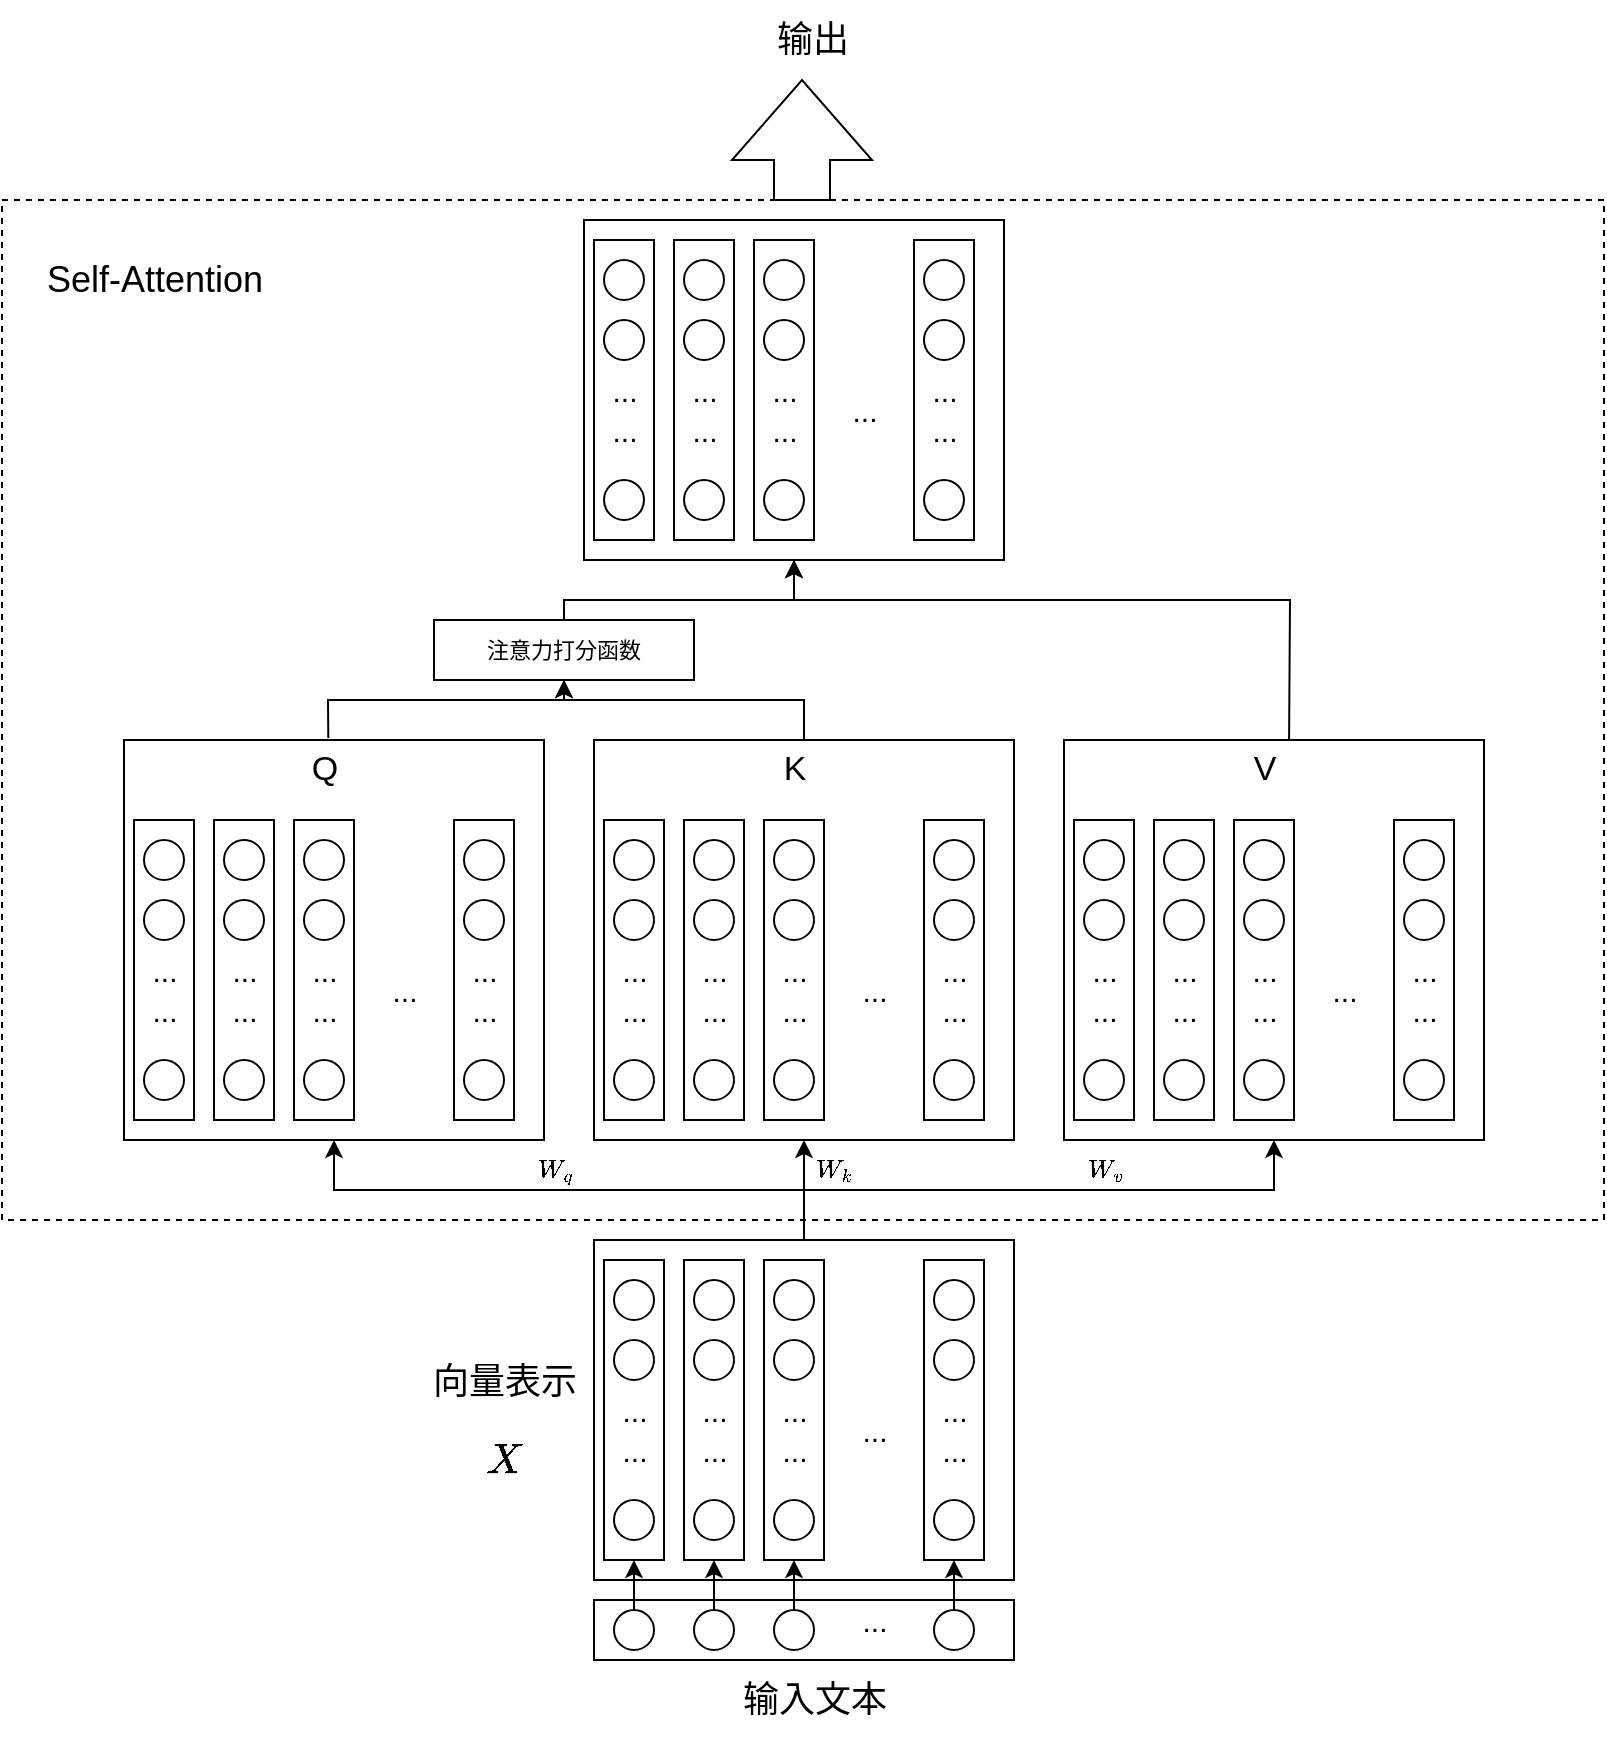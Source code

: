 <mxfile version="20.8.16" type="github">
  <diagram name="第 1 页" id="dq55SXjo3RK3Bnd-hJMV">
    <mxGraphModel dx="2722" dy="2205" grid="1" gridSize="10" guides="1" tooltips="1" connect="1" arrows="0" fold="1" page="1" pageScale="1" pageWidth="827" pageHeight="1169" math="1" shadow="0">
      <root>
        <mxCell id="0" />
        <mxCell id="1" parent="0" />
        <mxCell id="F97rTTew47wOwnzWSH56-309" value="" style="rounded=0;whiteSpace=wrap;html=1;fontSize=11;dashed=1;fillColor=none;" vertex="1" parent="1">
          <mxGeometry x="-21" y="-190" width="801" height="510" as="geometry" />
        </mxCell>
        <mxCell id="F97rTTew47wOwnzWSH56-214" style="edgeStyle=orthogonalEdgeStyle;rounded=0;orthogonalLoop=1;jettySize=auto;html=1;exitX=0.5;exitY=0;exitDx=0;exitDy=0;entryX=0.5;entryY=1;entryDx=0;entryDy=0;fontSize=15;" edge="1" parent="1" source="F97rTTew47wOwnzWSH56-20" target="F97rTTew47wOwnzWSH56-53">
          <mxGeometry relative="1" as="geometry" />
        </mxCell>
        <mxCell id="F97rTTew47wOwnzWSH56-20" value="" style="rounded=0;whiteSpace=wrap;html=1;fontSize=15;" vertex="1" parent="1">
          <mxGeometry x="275" y="330" width="210" height="170" as="geometry" />
        </mxCell>
        <mxCell id="F97rTTew47wOwnzWSH56-1" value="" style="rounded=0;whiteSpace=wrap;html=1;" vertex="1" parent="1">
          <mxGeometry x="275" y="510" width="210" height="30" as="geometry" />
        </mxCell>
        <mxCell id="F97rTTew47wOwnzWSH56-24" style="edgeStyle=orthogonalEdgeStyle;rounded=0;orthogonalLoop=1;jettySize=auto;html=1;fontSize=15;" edge="1" parent="1" source="F97rTTew47wOwnzWSH56-6" target="F97rTTew47wOwnzWSH56-21">
          <mxGeometry relative="1" as="geometry" />
        </mxCell>
        <mxCell id="F97rTTew47wOwnzWSH56-6" value="" style="ellipse;whiteSpace=wrap;html=1;aspect=fixed;" vertex="1" parent="1">
          <mxGeometry x="285" y="515" width="20" height="20" as="geometry" />
        </mxCell>
        <mxCell id="F97rTTew47wOwnzWSH56-36" style="edgeStyle=orthogonalEdgeStyle;rounded=0;orthogonalLoop=1;jettySize=auto;html=1;exitX=0.5;exitY=0;exitDx=0;exitDy=0;entryX=0.5;entryY=1;entryDx=0;entryDy=0;fontSize=15;" edge="1" parent="1" source="F97rTTew47wOwnzWSH56-7" target="F97rTTew47wOwnzWSH56-30">
          <mxGeometry relative="1" as="geometry" />
        </mxCell>
        <mxCell id="F97rTTew47wOwnzWSH56-7" value="" style="ellipse;whiteSpace=wrap;html=1;aspect=fixed;" vertex="1" parent="1">
          <mxGeometry x="325" y="515" width="20" height="20" as="geometry" />
        </mxCell>
        <mxCell id="F97rTTew47wOwnzWSH56-43" style="edgeStyle=orthogonalEdgeStyle;rounded=0;orthogonalLoop=1;jettySize=auto;html=1;exitX=0.5;exitY=0;exitDx=0;exitDy=0;entryX=0.5;entryY=1;entryDx=0;entryDy=0;fontSize=15;" edge="1" parent="1" source="F97rTTew47wOwnzWSH56-10" target="F97rTTew47wOwnzWSH56-37">
          <mxGeometry relative="1" as="geometry" />
        </mxCell>
        <mxCell id="F97rTTew47wOwnzWSH56-10" value="" style="ellipse;whiteSpace=wrap;html=1;aspect=fixed;" vertex="1" parent="1">
          <mxGeometry x="365" y="515" width="20" height="20" as="geometry" />
        </mxCell>
        <mxCell id="F97rTTew47wOwnzWSH56-50" style="edgeStyle=orthogonalEdgeStyle;rounded=0;orthogonalLoop=1;jettySize=auto;html=1;exitX=0.5;exitY=0;exitDx=0;exitDy=0;entryX=0.5;entryY=1;entryDx=0;entryDy=0;fontSize=15;" edge="1" parent="1" source="F97rTTew47wOwnzWSH56-11" target="F97rTTew47wOwnzWSH56-44">
          <mxGeometry relative="1" as="geometry" />
        </mxCell>
        <mxCell id="F97rTTew47wOwnzWSH56-11" value="" style="ellipse;whiteSpace=wrap;html=1;aspect=fixed;" vertex="1" parent="1">
          <mxGeometry x="445" y="515" width="20" height="20" as="geometry" />
        </mxCell>
        <mxCell id="F97rTTew47wOwnzWSH56-21" value="" style="rounded=0;whiteSpace=wrap;html=1;fontSize=15;" vertex="1" parent="1">
          <mxGeometry x="280" y="340" width="30" height="150" as="geometry" />
        </mxCell>
        <mxCell id="F97rTTew47wOwnzWSH56-25" value="" style="ellipse;whiteSpace=wrap;html=1;aspect=fixed;" vertex="1" parent="1">
          <mxGeometry x="285" y="460" width="20" height="20" as="geometry" />
        </mxCell>
        <mxCell id="F97rTTew47wOwnzWSH56-26" value="" style="ellipse;whiteSpace=wrap;html=1;aspect=fixed;" vertex="1" parent="1">
          <mxGeometry x="285" y="350" width="20" height="20" as="geometry" />
        </mxCell>
        <mxCell id="F97rTTew47wOwnzWSH56-27" value="" style="ellipse;whiteSpace=wrap;html=1;aspect=fixed;" vertex="1" parent="1">
          <mxGeometry x="285" y="380" width="20" height="20" as="geometry" />
        </mxCell>
        <mxCell id="F97rTTew47wOwnzWSH56-28" value="..." style="text;html=1;align=center;verticalAlign=middle;resizable=0;points=[];autosize=1;strokeColor=none;fillColor=none;fontSize=15;" vertex="1" parent="1">
          <mxGeometry x="275" y="400" width="40" height="30" as="geometry" />
        </mxCell>
        <mxCell id="F97rTTew47wOwnzWSH56-29" value="..." style="text;html=1;align=center;verticalAlign=middle;resizable=0;points=[];autosize=1;strokeColor=none;fillColor=none;fontSize=15;" vertex="1" parent="1">
          <mxGeometry x="275" y="420" width="40" height="30" as="geometry" />
        </mxCell>
        <mxCell id="F97rTTew47wOwnzWSH56-30" value="" style="rounded=0;whiteSpace=wrap;html=1;fontSize=15;" vertex="1" parent="1">
          <mxGeometry x="320" y="340" width="30" height="150" as="geometry" />
        </mxCell>
        <mxCell id="F97rTTew47wOwnzWSH56-31" value="" style="ellipse;whiteSpace=wrap;html=1;aspect=fixed;" vertex="1" parent="1">
          <mxGeometry x="325" y="460" width="20" height="20" as="geometry" />
        </mxCell>
        <mxCell id="F97rTTew47wOwnzWSH56-32" value="" style="ellipse;whiteSpace=wrap;html=1;aspect=fixed;" vertex="1" parent="1">
          <mxGeometry x="325" y="350" width="20" height="20" as="geometry" />
        </mxCell>
        <mxCell id="F97rTTew47wOwnzWSH56-33" value="" style="ellipse;whiteSpace=wrap;html=1;aspect=fixed;" vertex="1" parent="1">
          <mxGeometry x="325" y="380" width="20" height="20" as="geometry" />
        </mxCell>
        <mxCell id="F97rTTew47wOwnzWSH56-34" value="..." style="text;html=1;align=center;verticalAlign=middle;resizable=0;points=[];autosize=1;strokeColor=none;fillColor=none;fontSize=15;" vertex="1" parent="1">
          <mxGeometry x="315" y="400" width="40" height="30" as="geometry" />
        </mxCell>
        <mxCell id="F97rTTew47wOwnzWSH56-35" value="..." style="text;html=1;align=center;verticalAlign=middle;resizable=0;points=[];autosize=1;strokeColor=none;fillColor=none;fontSize=15;" vertex="1" parent="1">
          <mxGeometry x="315" y="420" width="40" height="30" as="geometry" />
        </mxCell>
        <mxCell id="F97rTTew47wOwnzWSH56-37" value="" style="rounded=0;whiteSpace=wrap;html=1;fontSize=15;" vertex="1" parent="1">
          <mxGeometry x="360" y="340" width="30" height="150" as="geometry" />
        </mxCell>
        <mxCell id="F97rTTew47wOwnzWSH56-38" value="" style="ellipse;whiteSpace=wrap;html=1;aspect=fixed;" vertex="1" parent="1">
          <mxGeometry x="365" y="460" width="20" height="20" as="geometry" />
        </mxCell>
        <mxCell id="F97rTTew47wOwnzWSH56-39" value="" style="ellipse;whiteSpace=wrap;html=1;aspect=fixed;" vertex="1" parent="1">
          <mxGeometry x="365" y="350" width="20" height="20" as="geometry" />
        </mxCell>
        <mxCell id="F97rTTew47wOwnzWSH56-40" value="" style="ellipse;whiteSpace=wrap;html=1;aspect=fixed;" vertex="1" parent="1">
          <mxGeometry x="365" y="380" width="20" height="20" as="geometry" />
        </mxCell>
        <mxCell id="F97rTTew47wOwnzWSH56-41" value="..." style="text;html=1;align=center;verticalAlign=middle;resizable=0;points=[];autosize=1;strokeColor=none;fillColor=none;fontSize=15;" vertex="1" parent="1">
          <mxGeometry x="355" y="400" width="40" height="30" as="geometry" />
        </mxCell>
        <mxCell id="F97rTTew47wOwnzWSH56-42" value="..." style="text;html=1;align=center;verticalAlign=middle;resizable=0;points=[];autosize=1;strokeColor=none;fillColor=none;fontSize=15;" vertex="1" parent="1">
          <mxGeometry x="355" y="420" width="40" height="30" as="geometry" />
        </mxCell>
        <mxCell id="F97rTTew47wOwnzWSH56-44" value="" style="rounded=0;whiteSpace=wrap;html=1;fontSize=15;" vertex="1" parent="1">
          <mxGeometry x="440" y="340" width="30" height="150" as="geometry" />
        </mxCell>
        <mxCell id="F97rTTew47wOwnzWSH56-45" value="" style="ellipse;whiteSpace=wrap;html=1;aspect=fixed;" vertex="1" parent="1">
          <mxGeometry x="445" y="460" width="20" height="20" as="geometry" />
        </mxCell>
        <mxCell id="F97rTTew47wOwnzWSH56-46" value="" style="ellipse;whiteSpace=wrap;html=1;aspect=fixed;" vertex="1" parent="1">
          <mxGeometry x="445" y="350" width="20" height="20" as="geometry" />
        </mxCell>
        <mxCell id="F97rTTew47wOwnzWSH56-47" value="" style="ellipse;whiteSpace=wrap;html=1;aspect=fixed;" vertex="1" parent="1">
          <mxGeometry x="445" y="380" width="20" height="20" as="geometry" />
        </mxCell>
        <mxCell id="F97rTTew47wOwnzWSH56-48" value="..." style="text;html=1;align=center;verticalAlign=middle;resizable=0;points=[];autosize=1;strokeColor=none;fillColor=none;fontSize=15;" vertex="1" parent="1">
          <mxGeometry x="435" y="400" width="40" height="30" as="geometry" />
        </mxCell>
        <mxCell id="F97rTTew47wOwnzWSH56-49" value="..." style="text;html=1;align=center;verticalAlign=middle;resizable=0;points=[];autosize=1;strokeColor=none;fillColor=none;fontSize=15;" vertex="1" parent="1">
          <mxGeometry x="435" y="420" width="40" height="30" as="geometry" />
        </mxCell>
        <mxCell id="F97rTTew47wOwnzWSH56-51" value="..." style="text;html=1;align=center;verticalAlign=middle;resizable=0;points=[];autosize=1;strokeColor=none;fillColor=none;fontSize=15;" vertex="1" parent="1">
          <mxGeometry x="395" y="410" width="40" height="30" as="geometry" />
        </mxCell>
        <mxCell id="F97rTTew47wOwnzWSH56-52" value="..." style="text;html=1;align=center;verticalAlign=middle;resizable=0;points=[];autosize=1;strokeColor=none;fillColor=none;fontSize=15;" vertex="1" parent="1">
          <mxGeometry x="395" y="505" width="40" height="30" as="geometry" />
        </mxCell>
        <mxCell id="F97rTTew47wOwnzWSH56-53" value="" style="rounded=0;whiteSpace=wrap;html=1;fontSize=15;" vertex="1" parent="1">
          <mxGeometry x="40" y="80" width="210" height="200" as="geometry" />
        </mxCell>
        <mxCell id="F97rTTew47wOwnzWSH56-54" value="" style="rounded=0;whiteSpace=wrap;html=1;fontSize=15;" vertex="1" parent="1">
          <mxGeometry x="45" y="120" width="30" height="150" as="geometry" />
        </mxCell>
        <mxCell id="F97rTTew47wOwnzWSH56-55" value="" style="ellipse;whiteSpace=wrap;html=1;aspect=fixed;" vertex="1" parent="1">
          <mxGeometry x="50" y="240" width="20" height="20" as="geometry" />
        </mxCell>
        <mxCell id="F97rTTew47wOwnzWSH56-56" value="" style="ellipse;whiteSpace=wrap;html=1;aspect=fixed;" vertex="1" parent="1">
          <mxGeometry x="50" y="130" width="20" height="20" as="geometry" />
        </mxCell>
        <mxCell id="F97rTTew47wOwnzWSH56-57" value="" style="ellipse;whiteSpace=wrap;html=1;aspect=fixed;" vertex="1" parent="1">
          <mxGeometry x="50" y="160" width="20" height="20" as="geometry" />
        </mxCell>
        <mxCell id="F97rTTew47wOwnzWSH56-58" value="..." style="text;html=1;align=center;verticalAlign=middle;resizable=0;points=[];autosize=1;strokeColor=none;fillColor=none;fontSize=15;" vertex="1" parent="1">
          <mxGeometry x="40" y="180" width="40" height="30" as="geometry" />
        </mxCell>
        <mxCell id="F97rTTew47wOwnzWSH56-59" value="..." style="text;html=1;align=center;verticalAlign=middle;resizable=0;points=[];autosize=1;strokeColor=none;fillColor=none;fontSize=15;" vertex="1" parent="1">
          <mxGeometry x="40" y="200" width="40" height="30" as="geometry" />
        </mxCell>
        <mxCell id="F97rTTew47wOwnzWSH56-60" value="" style="rounded=0;whiteSpace=wrap;html=1;fontSize=15;" vertex="1" parent="1">
          <mxGeometry x="85" y="120" width="30" height="150" as="geometry" />
        </mxCell>
        <mxCell id="F97rTTew47wOwnzWSH56-61" value="" style="ellipse;whiteSpace=wrap;html=1;aspect=fixed;" vertex="1" parent="1">
          <mxGeometry x="90" y="240" width="20" height="20" as="geometry" />
        </mxCell>
        <mxCell id="F97rTTew47wOwnzWSH56-62" value="" style="ellipse;whiteSpace=wrap;html=1;aspect=fixed;" vertex="1" parent="1">
          <mxGeometry x="90" y="130" width="20" height="20" as="geometry" />
        </mxCell>
        <mxCell id="F97rTTew47wOwnzWSH56-63" value="" style="ellipse;whiteSpace=wrap;html=1;aspect=fixed;" vertex="1" parent="1">
          <mxGeometry x="90" y="160" width="20" height="20" as="geometry" />
        </mxCell>
        <mxCell id="F97rTTew47wOwnzWSH56-64" value="..." style="text;html=1;align=center;verticalAlign=middle;resizable=0;points=[];autosize=1;strokeColor=none;fillColor=none;fontSize=15;" vertex="1" parent="1">
          <mxGeometry x="80" y="180" width="40" height="30" as="geometry" />
        </mxCell>
        <mxCell id="F97rTTew47wOwnzWSH56-65" value="..." style="text;html=1;align=center;verticalAlign=middle;resizable=0;points=[];autosize=1;strokeColor=none;fillColor=none;fontSize=15;" vertex="1" parent="1">
          <mxGeometry x="80" y="200" width="40" height="30" as="geometry" />
        </mxCell>
        <mxCell id="F97rTTew47wOwnzWSH56-66" value="" style="rounded=0;whiteSpace=wrap;html=1;fontSize=15;" vertex="1" parent="1">
          <mxGeometry x="125" y="120" width="30" height="150" as="geometry" />
        </mxCell>
        <mxCell id="F97rTTew47wOwnzWSH56-67" value="" style="ellipse;whiteSpace=wrap;html=1;aspect=fixed;" vertex="1" parent="1">
          <mxGeometry x="130" y="240" width="20" height="20" as="geometry" />
        </mxCell>
        <mxCell id="F97rTTew47wOwnzWSH56-68" value="" style="ellipse;whiteSpace=wrap;html=1;aspect=fixed;" vertex="1" parent="1">
          <mxGeometry x="130" y="130" width="20" height="20" as="geometry" />
        </mxCell>
        <mxCell id="F97rTTew47wOwnzWSH56-69" value="" style="ellipse;whiteSpace=wrap;html=1;aspect=fixed;" vertex="1" parent="1">
          <mxGeometry x="130" y="160" width="20" height="20" as="geometry" />
        </mxCell>
        <mxCell id="F97rTTew47wOwnzWSH56-70" value="..." style="text;html=1;align=center;verticalAlign=middle;resizable=0;points=[];autosize=1;strokeColor=none;fillColor=none;fontSize=15;" vertex="1" parent="1">
          <mxGeometry x="120" y="180" width="40" height="30" as="geometry" />
        </mxCell>
        <mxCell id="F97rTTew47wOwnzWSH56-71" value="..." style="text;html=1;align=center;verticalAlign=middle;resizable=0;points=[];autosize=1;strokeColor=none;fillColor=none;fontSize=15;" vertex="1" parent="1">
          <mxGeometry x="120" y="200" width="40" height="30" as="geometry" />
        </mxCell>
        <mxCell id="F97rTTew47wOwnzWSH56-72" value="" style="rounded=0;whiteSpace=wrap;html=1;fontSize=15;" vertex="1" parent="1">
          <mxGeometry x="205" y="120" width="30" height="150" as="geometry" />
        </mxCell>
        <mxCell id="F97rTTew47wOwnzWSH56-73" value="" style="ellipse;whiteSpace=wrap;html=1;aspect=fixed;" vertex="1" parent="1">
          <mxGeometry x="210" y="240" width="20" height="20" as="geometry" />
        </mxCell>
        <mxCell id="F97rTTew47wOwnzWSH56-74" value="" style="ellipse;whiteSpace=wrap;html=1;aspect=fixed;" vertex="1" parent="1">
          <mxGeometry x="210" y="130" width="20" height="20" as="geometry" />
        </mxCell>
        <mxCell id="F97rTTew47wOwnzWSH56-75" value="" style="ellipse;whiteSpace=wrap;html=1;aspect=fixed;" vertex="1" parent="1">
          <mxGeometry x="210" y="160" width="20" height="20" as="geometry" />
        </mxCell>
        <mxCell id="F97rTTew47wOwnzWSH56-76" value="..." style="text;html=1;align=center;verticalAlign=middle;resizable=0;points=[];autosize=1;strokeColor=none;fillColor=none;fontSize=15;" vertex="1" parent="1">
          <mxGeometry x="200" y="180" width="40" height="30" as="geometry" />
        </mxCell>
        <mxCell id="F97rTTew47wOwnzWSH56-77" value="..." style="text;html=1;align=center;verticalAlign=middle;resizable=0;points=[];autosize=1;strokeColor=none;fillColor=none;fontSize=15;" vertex="1" parent="1">
          <mxGeometry x="200" y="200" width="40" height="30" as="geometry" />
        </mxCell>
        <mxCell id="F97rTTew47wOwnzWSH56-78" value="..." style="text;html=1;align=center;verticalAlign=middle;resizable=0;points=[];autosize=1;strokeColor=none;fillColor=none;fontSize=15;" vertex="1" parent="1">
          <mxGeometry x="160" y="190" width="40" height="30" as="geometry" />
        </mxCell>
        <mxCell id="F97rTTew47wOwnzWSH56-105" value="&lt;font style=&quot;font-size: 17px;&quot;&gt;Q&lt;/font&gt;" style="text;html=1;align=center;verticalAlign=middle;resizable=0;points=[];autosize=1;strokeColor=none;fillColor=none;fontSize=15;" vertex="1" parent="1">
          <mxGeometry x="120" y="80" width="40" height="30" as="geometry" />
        </mxCell>
        <mxCell id="F97rTTew47wOwnzWSH56-106" value="" style="rounded=0;whiteSpace=wrap;html=1;fontSize=15;" vertex="1" parent="1">
          <mxGeometry x="275" y="80" width="210" height="200" as="geometry" />
        </mxCell>
        <mxCell id="F97rTTew47wOwnzWSH56-107" value="" style="rounded=0;whiteSpace=wrap;html=1;fontSize=15;" vertex="1" parent="1">
          <mxGeometry x="280" y="120" width="30" height="150" as="geometry" />
        </mxCell>
        <mxCell id="F97rTTew47wOwnzWSH56-108" value="" style="ellipse;whiteSpace=wrap;html=1;aspect=fixed;" vertex="1" parent="1">
          <mxGeometry x="285" y="240" width="20" height="20" as="geometry" />
        </mxCell>
        <mxCell id="F97rTTew47wOwnzWSH56-109" value="" style="ellipse;whiteSpace=wrap;html=1;aspect=fixed;" vertex="1" parent="1">
          <mxGeometry x="285" y="130" width="20" height="20" as="geometry" />
        </mxCell>
        <mxCell id="F97rTTew47wOwnzWSH56-110" value="" style="ellipse;whiteSpace=wrap;html=1;aspect=fixed;" vertex="1" parent="1">
          <mxGeometry x="285" y="160" width="20" height="20" as="geometry" />
        </mxCell>
        <mxCell id="F97rTTew47wOwnzWSH56-111" value="..." style="text;html=1;align=center;verticalAlign=middle;resizable=0;points=[];autosize=1;strokeColor=none;fillColor=none;fontSize=15;" vertex="1" parent="1">
          <mxGeometry x="275" y="180" width="40" height="30" as="geometry" />
        </mxCell>
        <mxCell id="F97rTTew47wOwnzWSH56-112" value="..." style="text;html=1;align=center;verticalAlign=middle;resizable=0;points=[];autosize=1;strokeColor=none;fillColor=none;fontSize=15;" vertex="1" parent="1">
          <mxGeometry x="275" y="200" width="40" height="30" as="geometry" />
        </mxCell>
        <mxCell id="F97rTTew47wOwnzWSH56-113" value="" style="rounded=0;whiteSpace=wrap;html=1;fontSize=15;" vertex="1" parent="1">
          <mxGeometry x="320" y="120" width="30" height="150" as="geometry" />
        </mxCell>
        <mxCell id="F97rTTew47wOwnzWSH56-114" value="" style="ellipse;whiteSpace=wrap;html=1;aspect=fixed;" vertex="1" parent="1">
          <mxGeometry x="325" y="240" width="20" height="20" as="geometry" />
        </mxCell>
        <mxCell id="F97rTTew47wOwnzWSH56-115" value="" style="ellipse;whiteSpace=wrap;html=1;aspect=fixed;" vertex="1" parent="1">
          <mxGeometry x="325" y="130" width="20" height="20" as="geometry" />
        </mxCell>
        <mxCell id="F97rTTew47wOwnzWSH56-116" value="" style="ellipse;whiteSpace=wrap;html=1;aspect=fixed;" vertex="1" parent="1">
          <mxGeometry x="325" y="160" width="20" height="20" as="geometry" />
        </mxCell>
        <mxCell id="F97rTTew47wOwnzWSH56-117" value="..." style="text;html=1;align=center;verticalAlign=middle;resizable=0;points=[];autosize=1;strokeColor=none;fillColor=none;fontSize=15;" vertex="1" parent="1">
          <mxGeometry x="315" y="180" width="40" height="30" as="geometry" />
        </mxCell>
        <mxCell id="F97rTTew47wOwnzWSH56-118" value="..." style="text;html=1;align=center;verticalAlign=middle;resizable=0;points=[];autosize=1;strokeColor=none;fillColor=none;fontSize=15;" vertex="1" parent="1">
          <mxGeometry x="315" y="200" width="40" height="30" as="geometry" />
        </mxCell>
        <mxCell id="F97rTTew47wOwnzWSH56-119" value="" style="rounded=0;whiteSpace=wrap;html=1;fontSize=15;" vertex="1" parent="1">
          <mxGeometry x="360" y="120" width="30" height="150" as="geometry" />
        </mxCell>
        <mxCell id="F97rTTew47wOwnzWSH56-120" value="" style="ellipse;whiteSpace=wrap;html=1;aspect=fixed;" vertex="1" parent="1">
          <mxGeometry x="365" y="240" width="20" height="20" as="geometry" />
        </mxCell>
        <mxCell id="F97rTTew47wOwnzWSH56-121" value="" style="ellipse;whiteSpace=wrap;html=1;aspect=fixed;" vertex="1" parent="1">
          <mxGeometry x="365" y="130" width="20" height="20" as="geometry" />
        </mxCell>
        <mxCell id="F97rTTew47wOwnzWSH56-122" value="" style="ellipse;whiteSpace=wrap;html=1;aspect=fixed;" vertex="1" parent="1">
          <mxGeometry x="365" y="160" width="20" height="20" as="geometry" />
        </mxCell>
        <mxCell id="F97rTTew47wOwnzWSH56-123" value="..." style="text;html=1;align=center;verticalAlign=middle;resizable=0;points=[];autosize=1;strokeColor=none;fillColor=none;fontSize=15;" vertex="1" parent="1">
          <mxGeometry x="355" y="180" width="40" height="30" as="geometry" />
        </mxCell>
        <mxCell id="F97rTTew47wOwnzWSH56-124" value="..." style="text;html=1;align=center;verticalAlign=middle;resizable=0;points=[];autosize=1;strokeColor=none;fillColor=none;fontSize=15;" vertex="1" parent="1">
          <mxGeometry x="355" y="200" width="40" height="30" as="geometry" />
        </mxCell>
        <mxCell id="F97rTTew47wOwnzWSH56-125" value="" style="rounded=0;whiteSpace=wrap;html=1;fontSize=15;" vertex="1" parent="1">
          <mxGeometry x="440" y="120" width="30" height="150" as="geometry" />
        </mxCell>
        <mxCell id="F97rTTew47wOwnzWSH56-126" value="" style="ellipse;whiteSpace=wrap;html=1;aspect=fixed;" vertex="1" parent="1">
          <mxGeometry x="445" y="240" width="20" height="20" as="geometry" />
        </mxCell>
        <mxCell id="F97rTTew47wOwnzWSH56-127" value="" style="ellipse;whiteSpace=wrap;html=1;aspect=fixed;" vertex="1" parent="1">
          <mxGeometry x="445" y="130" width="20" height="20" as="geometry" />
        </mxCell>
        <mxCell id="F97rTTew47wOwnzWSH56-128" value="" style="ellipse;whiteSpace=wrap;html=1;aspect=fixed;" vertex="1" parent="1">
          <mxGeometry x="445" y="160" width="20" height="20" as="geometry" />
        </mxCell>
        <mxCell id="F97rTTew47wOwnzWSH56-129" value="..." style="text;html=1;align=center;verticalAlign=middle;resizable=0;points=[];autosize=1;strokeColor=none;fillColor=none;fontSize=15;" vertex="1" parent="1">
          <mxGeometry x="435" y="180" width="40" height="30" as="geometry" />
        </mxCell>
        <mxCell id="F97rTTew47wOwnzWSH56-130" value="..." style="text;html=1;align=center;verticalAlign=middle;resizable=0;points=[];autosize=1;strokeColor=none;fillColor=none;fontSize=15;" vertex="1" parent="1">
          <mxGeometry x="435" y="200" width="40" height="30" as="geometry" />
        </mxCell>
        <mxCell id="F97rTTew47wOwnzWSH56-131" value="..." style="text;html=1;align=center;verticalAlign=middle;resizable=0;points=[];autosize=1;strokeColor=none;fillColor=none;fontSize=15;" vertex="1" parent="1">
          <mxGeometry x="395" y="190" width="40" height="30" as="geometry" />
        </mxCell>
        <mxCell id="F97rTTew47wOwnzWSH56-132" value="&lt;font style=&quot;font-size: 17px;&quot;&gt;K&lt;/font&gt;" style="text;html=1;align=center;verticalAlign=middle;resizable=0;points=[];autosize=1;strokeColor=none;fillColor=none;fontSize=15;" vertex="1" parent="1">
          <mxGeometry x="360" y="80" width="30" height="30" as="geometry" />
        </mxCell>
        <mxCell id="F97rTTew47wOwnzWSH56-133" value="" style="rounded=0;whiteSpace=wrap;html=1;fontSize=15;" vertex="1" parent="1">
          <mxGeometry x="510" y="80" width="210" height="200" as="geometry" />
        </mxCell>
        <mxCell id="F97rTTew47wOwnzWSH56-134" value="" style="rounded=0;whiteSpace=wrap;html=1;fontSize=15;" vertex="1" parent="1">
          <mxGeometry x="515" y="120" width="30" height="150" as="geometry" />
        </mxCell>
        <mxCell id="F97rTTew47wOwnzWSH56-135" value="" style="ellipse;whiteSpace=wrap;html=1;aspect=fixed;" vertex="1" parent="1">
          <mxGeometry x="520" y="240" width="20" height="20" as="geometry" />
        </mxCell>
        <mxCell id="F97rTTew47wOwnzWSH56-136" value="" style="ellipse;whiteSpace=wrap;html=1;aspect=fixed;" vertex="1" parent="1">
          <mxGeometry x="520" y="130" width="20" height="20" as="geometry" />
        </mxCell>
        <mxCell id="F97rTTew47wOwnzWSH56-137" value="" style="ellipse;whiteSpace=wrap;html=1;aspect=fixed;" vertex="1" parent="1">
          <mxGeometry x="520" y="160" width="20" height="20" as="geometry" />
        </mxCell>
        <mxCell id="F97rTTew47wOwnzWSH56-138" value="..." style="text;html=1;align=center;verticalAlign=middle;resizable=0;points=[];autosize=1;strokeColor=none;fillColor=none;fontSize=15;" vertex="1" parent="1">
          <mxGeometry x="510" y="180" width="40" height="30" as="geometry" />
        </mxCell>
        <mxCell id="F97rTTew47wOwnzWSH56-139" value="..." style="text;html=1;align=center;verticalAlign=middle;resizable=0;points=[];autosize=1;strokeColor=none;fillColor=none;fontSize=15;" vertex="1" parent="1">
          <mxGeometry x="510" y="200" width="40" height="30" as="geometry" />
        </mxCell>
        <mxCell id="F97rTTew47wOwnzWSH56-140" value="" style="rounded=0;whiteSpace=wrap;html=1;fontSize=15;" vertex="1" parent="1">
          <mxGeometry x="555" y="120" width="30" height="150" as="geometry" />
        </mxCell>
        <mxCell id="F97rTTew47wOwnzWSH56-141" value="" style="ellipse;whiteSpace=wrap;html=1;aspect=fixed;" vertex="1" parent="1">
          <mxGeometry x="560" y="240" width="20" height="20" as="geometry" />
        </mxCell>
        <mxCell id="F97rTTew47wOwnzWSH56-142" value="" style="ellipse;whiteSpace=wrap;html=1;aspect=fixed;" vertex="1" parent="1">
          <mxGeometry x="560" y="130" width="20" height="20" as="geometry" />
        </mxCell>
        <mxCell id="F97rTTew47wOwnzWSH56-143" value="" style="ellipse;whiteSpace=wrap;html=1;aspect=fixed;" vertex="1" parent="1">
          <mxGeometry x="560" y="160" width="20" height="20" as="geometry" />
        </mxCell>
        <mxCell id="F97rTTew47wOwnzWSH56-144" value="..." style="text;html=1;align=center;verticalAlign=middle;resizable=0;points=[];autosize=1;strokeColor=none;fillColor=none;fontSize=15;" vertex="1" parent="1">
          <mxGeometry x="550" y="180" width="40" height="30" as="geometry" />
        </mxCell>
        <mxCell id="F97rTTew47wOwnzWSH56-145" value="..." style="text;html=1;align=center;verticalAlign=middle;resizable=0;points=[];autosize=1;strokeColor=none;fillColor=none;fontSize=15;" vertex="1" parent="1">
          <mxGeometry x="550" y="200" width="40" height="30" as="geometry" />
        </mxCell>
        <mxCell id="F97rTTew47wOwnzWSH56-146" value="" style="rounded=0;whiteSpace=wrap;html=1;fontSize=15;" vertex="1" parent="1">
          <mxGeometry x="595" y="120" width="30" height="150" as="geometry" />
        </mxCell>
        <mxCell id="F97rTTew47wOwnzWSH56-147" value="" style="ellipse;whiteSpace=wrap;html=1;aspect=fixed;" vertex="1" parent="1">
          <mxGeometry x="600" y="240" width="20" height="20" as="geometry" />
        </mxCell>
        <mxCell id="F97rTTew47wOwnzWSH56-148" value="" style="ellipse;whiteSpace=wrap;html=1;aspect=fixed;" vertex="1" parent="1">
          <mxGeometry x="600" y="130" width="20" height="20" as="geometry" />
        </mxCell>
        <mxCell id="F97rTTew47wOwnzWSH56-149" value="" style="ellipse;whiteSpace=wrap;html=1;aspect=fixed;" vertex="1" parent="1">
          <mxGeometry x="600" y="160" width="20" height="20" as="geometry" />
        </mxCell>
        <mxCell id="F97rTTew47wOwnzWSH56-150" value="..." style="text;html=1;align=center;verticalAlign=middle;resizable=0;points=[];autosize=1;strokeColor=none;fillColor=none;fontSize=15;" vertex="1" parent="1">
          <mxGeometry x="590" y="180" width="40" height="30" as="geometry" />
        </mxCell>
        <mxCell id="F97rTTew47wOwnzWSH56-151" value="..." style="text;html=1;align=center;verticalAlign=middle;resizable=0;points=[];autosize=1;strokeColor=none;fillColor=none;fontSize=15;" vertex="1" parent="1">
          <mxGeometry x="590" y="200" width="40" height="30" as="geometry" />
        </mxCell>
        <mxCell id="F97rTTew47wOwnzWSH56-152" value="" style="rounded=0;whiteSpace=wrap;html=1;fontSize=15;" vertex="1" parent="1">
          <mxGeometry x="675" y="120" width="30" height="150" as="geometry" />
        </mxCell>
        <mxCell id="F97rTTew47wOwnzWSH56-153" value="" style="ellipse;whiteSpace=wrap;html=1;aspect=fixed;" vertex="1" parent="1">
          <mxGeometry x="680" y="240" width="20" height="20" as="geometry" />
        </mxCell>
        <mxCell id="F97rTTew47wOwnzWSH56-154" value="" style="ellipse;whiteSpace=wrap;html=1;aspect=fixed;" vertex="1" parent="1">
          <mxGeometry x="680" y="130" width="20" height="20" as="geometry" />
        </mxCell>
        <mxCell id="F97rTTew47wOwnzWSH56-155" value="" style="ellipse;whiteSpace=wrap;html=1;aspect=fixed;" vertex="1" parent="1">
          <mxGeometry x="680" y="160" width="20" height="20" as="geometry" />
        </mxCell>
        <mxCell id="F97rTTew47wOwnzWSH56-156" value="..." style="text;html=1;align=center;verticalAlign=middle;resizable=0;points=[];autosize=1;strokeColor=none;fillColor=none;fontSize=15;" vertex="1" parent="1">
          <mxGeometry x="670" y="180" width="40" height="30" as="geometry" />
        </mxCell>
        <mxCell id="F97rTTew47wOwnzWSH56-157" value="..." style="text;html=1;align=center;verticalAlign=middle;resizable=0;points=[];autosize=1;strokeColor=none;fillColor=none;fontSize=15;" vertex="1" parent="1">
          <mxGeometry x="670" y="200" width="40" height="30" as="geometry" />
        </mxCell>
        <mxCell id="F97rTTew47wOwnzWSH56-158" value="..." style="text;html=1;align=center;verticalAlign=middle;resizable=0;points=[];autosize=1;strokeColor=none;fillColor=none;fontSize=15;" vertex="1" parent="1">
          <mxGeometry x="630" y="190" width="40" height="30" as="geometry" />
        </mxCell>
        <mxCell id="F97rTTew47wOwnzWSH56-159" value="&lt;font style=&quot;font-size: 17px;&quot;&gt;V&lt;/font&gt;" style="text;html=1;align=center;verticalAlign=middle;resizable=0;points=[];autosize=1;strokeColor=none;fillColor=none;fontSize=15;" vertex="1" parent="1">
          <mxGeometry x="595" y="80" width="30" height="30" as="geometry" />
        </mxCell>
        <mxCell id="F97rTTew47wOwnzWSH56-215" value="" style="endArrow=classic;html=1;rounded=0;fontSize=15;exitX=0.5;exitY=0;exitDx=0;exitDy=0;entryX=0.5;entryY=1;entryDx=0;entryDy=0;" edge="1" parent="1" source="F97rTTew47wOwnzWSH56-20" target="F97rTTew47wOwnzWSH56-106">
          <mxGeometry width="50" height="50" relative="1" as="geometry">
            <mxPoint x="50" y="530" as="sourcePoint" />
            <mxPoint x="100" y="480" as="targetPoint" />
          </mxGeometry>
        </mxCell>
        <mxCell id="F97rTTew47wOwnzWSH56-216" value="" style="endArrow=classic;html=1;rounded=0;fontSize=15;exitX=0.5;exitY=0;exitDx=0;exitDy=0;entryX=0.5;entryY=1;entryDx=0;entryDy=0;" edge="1" parent="1" target="F97rTTew47wOwnzWSH56-133">
          <mxGeometry width="50" height="50" relative="1" as="geometry">
            <mxPoint x="380" y="325" as="sourcePoint" />
            <mxPoint x="670" y="305" as="targetPoint" />
            <Array as="points">
              <mxPoint x="380" y="305" />
              <mxPoint x="615" y="305" />
            </Array>
          </mxGeometry>
        </mxCell>
        <mxCell id="F97rTTew47wOwnzWSH56-220" value="&lt;font style=&quot;font-size: 11px;&quot;&gt;$$W_q$$&lt;/font&gt;" style="text;html=1;align=center;verticalAlign=middle;resizable=0;points=[];autosize=1;strokeColor=none;fillColor=none;fontSize=15;" vertex="1" parent="1">
          <mxGeometry x="220" y="280" width="70" height="30" as="geometry" />
        </mxCell>
        <mxCell id="F97rTTew47wOwnzWSH56-248" value="&lt;font style=&quot;font-size: 11px;&quot;&gt;$$W_v$$&lt;/font&gt;" style="text;html=1;align=center;verticalAlign=middle;resizable=0;points=[];autosize=1;strokeColor=none;fillColor=none;fontSize=15;" vertex="1" parent="1">
          <mxGeometry x="495" y="280" width="70" height="30" as="geometry" />
        </mxCell>
        <mxCell id="F97rTTew47wOwnzWSH56-249" value="&lt;font style=&quot;font-size: 11px;&quot;&gt;$$W_k$$&lt;/font&gt;" style="text;html=1;align=center;verticalAlign=middle;resizable=0;points=[];autosize=1;strokeColor=none;fillColor=none;fontSize=15;" vertex="1" parent="1">
          <mxGeometry x="360" y="280" width="70" height="30" as="geometry" />
        </mxCell>
        <mxCell id="F97rTTew47wOwnzWSH56-277" value="" style="rounded=0;whiteSpace=wrap;html=1;fontSize=15;" vertex="1" parent="1">
          <mxGeometry x="270" y="-180" width="210" height="170" as="geometry" />
        </mxCell>
        <mxCell id="F97rTTew47wOwnzWSH56-278" value="" style="rounded=0;whiteSpace=wrap;html=1;fontSize=15;" vertex="1" parent="1">
          <mxGeometry x="275" y="-170" width="30" height="150" as="geometry" />
        </mxCell>
        <mxCell id="F97rTTew47wOwnzWSH56-279" value="" style="ellipse;whiteSpace=wrap;html=1;aspect=fixed;" vertex="1" parent="1">
          <mxGeometry x="280" y="-50" width="20" height="20" as="geometry" />
        </mxCell>
        <mxCell id="F97rTTew47wOwnzWSH56-280" value="" style="ellipse;whiteSpace=wrap;html=1;aspect=fixed;" vertex="1" parent="1">
          <mxGeometry x="280" y="-160" width="20" height="20" as="geometry" />
        </mxCell>
        <mxCell id="F97rTTew47wOwnzWSH56-281" value="" style="ellipse;whiteSpace=wrap;html=1;aspect=fixed;" vertex="1" parent="1">
          <mxGeometry x="280" y="-130" width="20" height="20" as="geometry" />
        </mxCell>
        <mxCell id="F97rTTew47wOwnzWSH56-282" value="..." style="text;html=1;align=center;verticalAlign=middle;resizable=0;points=[];autosize=1;strokeColor=none;fillColor=none;fontSize=15;" vertex="1" parent="1">
          <mxGeometry x="270" y="-110" width="40" height="30" as="geometry" />
        </mxCell>
        <mxCell id="F97rTTew47wOwnzWSH56-283" value="..." style="text;html=1;align=center;verticalAlign=middle;resizable=0;points=[];autosize=1;strokeColor=none;fillColor=none;fontSize=15;" vertex="1" parent="1">
          <mxGeometry x="270" y="-90" width="40" height="30" as="geometry" />
        </mxCell>
        <mxCell id="F97rTTew47wOwnzWSH56-284" value="" style="rounded=0;whiteSpace=wrap;html=1;fontSize=15;" vertex="1" parent="1">
          <mxGeometry x="315" y="-170" width="30" height="150" as="geometry" />
        </mxCell>
        <mxCell id="F97rTTew47wOwnzWSH56-285" value="" style="ellipse;whiteSpace=wrap;html=1;aspect=fixed;" vertex="1" parent="1">
          <mxGeometry x="320" y="-50" width="20" height="20" as="geometry" />
        </mxCell>
        <mxCell id="F97rTTew47wOwnzWSH56-286" value="" style="ellipse;whiteSpace=wrap;html=1;aspect=fixed;" vertex="1" parent="1">
          <mxGeometry x="320" y="-160" width="20" height="20" as="geometry" />
        </mxCell>
        <mxCell id="F97rTTew47wOwnzWSH56-287" value="" style="ellipse;whiteSpace=wrap;html=1;aspect=fixed;" vertex="1" parent="1">
          <mxGeometry x="320" y="-130" width="20" height="20" as="geometry" />
        </mxCell>
        <mxCell id="F97rTTew47wOwnzWSH56-288" value="..." style="text;html=1;align=center;verticalAlign=middle;resizable=0;points=[];autosize=1;strokeColor=none;fillColor=none;fontSize=15;" vertex="1" parent="1">
          <mxGeometry x="310" y="-110" width="40" height="30" as="geometry" />
        </mxCell>
        <mxCell id="F97rTTew47wOwnzWSH56-289" value="..." style="text;html=1;align=center;verticalAlign=middle;resizable=0;points=[];autosize=1;strokeColor=none;fillColor=none;fontSize=15;" vertex="1" parent="1">
          <mxGeometry x="310" y="-90" width="40" height="30" as="geometry" />
        </mxCell>
        <mxCell id="F97rTTew47wOwnzWSH56-290" value="" style="rounded=0;whiteSpace=wrap;html=1;fontSize=15;" vertex="1" parent="1">
          <mxGeometry x="355" y="-170" width="30" height="150" as="geometry" />
        </mxCell>
        <mxCell id="F97rTTew47wOwnzWSH56-291" value="" style="ellipse;whiteSpace=wrap;html=1;aspect=fixed;" vertex="1" parent="1">
          <mxGeometry x="360" y="-50" width="20" height="20" as="geometry" />
        </mxCell>
        <mxCell id="F97rTTew47wOwnzWSH56-292" value="" style="ellipse;whiteSpace=wrap;html=1;aspect=fixed;" vertex="1" parent="1">
          <mxGeometry x="360" y="-160" width="20" height="20" as="geometry" />
        </mxCell>
        <mxCell id="F97rTTew47wOwnzWSH56-293" value="" style="ellipse;whiteSpace=wrap;html=1;aspect=fixed;" vertex="1" parent="1">
          <mxGeometry x="360" y="-130" width="20" height="20" as="geometry" />
        </mxCell>
        <mxCell id="F97rTTew47wOwnzWSH56-294" value="..." style="text;html=1;align=center;verticalAlign=middle;resizable=0;points=[];autosize=1;strokeColor=none;fillColor=none;fontSize=15;" vertex="1" parent="1">
          <mxGeometry x="350" y="-110" width="40" height="30" as="geometry" />
        </mxCell>
        <mxCell id="F97rTTew47wOwnzWSH56-295" value="..." style="text;html=1;align=center;verticalAlign=middle;resizable=0;points=[];autosize=1;strokeColor=none;fillColor=none;fontSize=15;" vertex="1" parent="1">
          <mxGeometry x="350" y="-90" width="40" height="30" as="geometry" />
        </mxCell>
        <mxCell id="F97rTTew47wOwnzWSH56-296" value="" style="rounded=0;whiteSpace=wrap;html=1;fontSize=15;" vertex="1" parent="1">
          <mxGeometry x="435" y="-170" width="30" height="150" as="geometry" />
        </mxCell>
        <mxCell id="F97rTTew47wOwnzWSH56-297" value="" style="ellipse;whiteSpace=wrap;html=1;aspect=fixed;" vertex="1" parent="1">
          <mxGeometry x="440" y="-50" width="20" height="20" as="geometry" />
        </mxCell>
        <mxCell id="F97rTTew47wOwnzWSH56-298" value="" style="ellipse;whiteSpace=wrap;html=1;aspect=fixed;" vertex="1" parent="1">
          <mxGeometry x="440" y="-160" width="20" height="20" as="geometry" />
        </mxCell>
        <mxCell id="F97rTTew47wOwnzWSH56-299" value="" style="ellipse;whiteSpace=wrap;html=1;aspect=fixed;" vertex="1" parent="1">
          <mxGeometry x="440" y="-130" width="20" height="20" as="geometry" />
        </mxCell>
        <mxCell id="F97rTTew47wOwnzWSH56-300" value="..." style="text;html=1;align=center;verticalAlign=middle;resizable=0;points=[];autosize=1;strokeColor=none;fillColor=none;fontSize=15;" vertex="1" parent="1">
          <mxGeometry x="430" y="-110" width="40" height="30" as="geometry" />
        </mxCell>
        <mxCell id="F97rTTew47wOwnzWSH56-301" value="..." style="text;html=1;align=center;verticalAlign=middle;resizable=0;points=[];autosize=1;strokeColor=none;fillColor=none;fontSize=15;" vertex="1" parent="1">
          <mxGeometry x="430" y="-90" width="40" height="30" as="geometry" />
        </mxCell>
        <mxCell id="F97rTTew47wOwnzWSH56-302" value="..." style="text;html=1;align=center;verticalAlign=middle;resizable=0;points=[];autosize=1;strokeColor=none;fillColor=none;fontSize=15;" vertex="1" parent="1">
          <mxGeometry x="390" y="-100" width="40" height="30" as="geometry" />
        </mxCell>
        <mxCell id="F97rTTew47wOwnzWSH56-307" style="edgeStyle=orthogonalEdgeStyle;rounded=0;orthogonalLoop=1;jettySize=auto;html=1;exitX=0.5;exitY=0;exitDx=0;exitDy=0;fontSize=11;" edge="1" parent="1" source="F97rTTew47wOwnzWSH56-303" target="F97rTTew47wOwnzWSH56-277">
          <mxGeometry relative="1" as="geometry">
            <Array as="points">
              <mxPoint x="260" y="10" />
              <mxPoint x="375" y="10" />
            </Array>
          </mxGeometry>
        </mxCell>
        <mxCell id="F97rTTew47wOwnzWSH56-303" value="注意力打分函数" style="rounded=0;whiteSpace=wrap;html=1;fontSize=11;" vertex="1" parent="1">
          <mxGeometry x="195" y="20" width="130" height="30" as="geometry" />
        </mxCell>
        <mxCell id="F97rTTew47wOwnzWSH56-304" value="" style="endArrow=classic;html=1;rounded=0;fontSize=11;exitX=0.554;exitY=-0.032;exitDx=0;exitDy=0;exitPerimeter=0;entryX=0.5;entryY=1;entryDx=0;entryDy=0;" edge="1" parent="1" source="F97rTTew47wOwnzWSH56-105" target="F97rTTew47wOwnzWSH56-303">
          <mxGeometry width="50" height="50" relative="1" as="geometry">
            <mxPoint x="140" y="70" as="sourcePoint" />
            <mxPoint x="280" y="60" as="targetPoint" />
            <Array as="points">
              <mxPoint x="142" y="60" />
              <mxPoint x="260" y="60" />
            </Array>
          </mxGeometry>
        </mxCell>
        <mxCell id="F97rTTew47wOwnzWSH56-306" value="" style="endArrow=classic;html=1;rounded=0;fontSize=11;exitX=0.667;exitY=0;exitDx=0;exitDy=0;exitPerimeter=0;" edge="1" parent="1" source="F97rTTew47wOwnzWSH56-132">
          <mxGeometry width="50" height="50" relative="1" as="geometry">
            <mxPoint x="180" y="140" as="sourcePoint" />
            <mxPoint x="260" y="50" as="targetPoint" />
            <Array as="points">
              <mxPoint x="380" y="60" />
              <mxPoint x="260" y="60" />
            </Array>
          </mxGeometry>
        </mxCell>
        <mxCell id="F97rTTew47wOwnzWSH56-308" value="" style="endArrow=classic;html=1;rounded=0;fontSize=11;entryX=0.5;entryY=1;entryDx=0;entryDy=0;exitX=0.918;exitY=0.002;exitDx=0;exitDy=0;exitPerimeter=0;" edge="1" parent="1" source="F97rTTew47wOwnzWSH56-159" target="F97rTTew47wOwnzWSH56-277">
          <mxGeometry width="50" height="50" relative="1" as="geometry">
            <mxPoint x="625" y="78" as="sourcePoint" />
            <mxPoint x="360" y="10" as="targetPoint" />
            <Array as="points">
              <mxPoint x="623" y="10" />
              <mxPoint x="375" y="10" />
            </Array>
          </mxGeometry>
        </mxCell>
        <mxCell id="F97rTTew47wOwnzWSH56-312" value="" style="html=1;shadow=0;dashed=0;align=center;verticalAlign=middle;shape=mxgraph.arrows2.arrow;dy=0.6;dx=40;direction=north;notch=0;fontSize=11;" vertex="1" parent="1">
          <mxGeometry x="344" y="-250" width="70" height="60" as="geometry" />
        </mxCell>
        <mxCell id="F97rTTew47wOwnzWSH56-313" value="&lt;font style=&quot;font-size: 18px;&quot;&gt;输&lt;font style=&quot;font-size: 18px;&quot;&gt;出&lt;/font&gt;&lt;/font&gt;" style="text;html=1;align=center;verticalAlign=middle;resizable=0;points=[];autosize=1;strokeColor=none;fillColor=none;fontSize=11;" vertex="1" parent="1">
          <mxGeometry x="354" y="-290" width="60" height="40" as="geometry" />
        </mxCell>
        <mxCell id="F97rTTew47wOwnzWSH56-315" value="Self-Attention" style="text;html=1;align=center;verticalAlign=middle;resizable=0;points=[];autosize=1;strokeColor=none;fillColor=none;fontSize=18;" vertex="1" parent="1">
          <mxGeometry x="-10" y="-170" width="130" height="40" as="geometry" />
        </mxCell>
        <mxCell id="F97rTTew47wOwnzWSH56-317" value="输入文本" style="text;html=1;align=center;verticalAlign=middle;resizable=0;points=[];autosize=1;strokeColor=none;fillColor=none;fontSize=18;" vertex="1" parent="1">
          <mxGeometry x="335" y="540" width="100" height="40" as="geometry" />
        </mxCell>
        <mxCell id="F97rTTew47wOwnzWSH56-318" value="向量表示$$X$$" style="text;html=1;align=center;verticalAlign=middle;resizable=0;points=[];autosize=1;strokeColor=none;fillColor=none;fontSize=18;" vertex="1" parent="1">
          <mxGeometry x="155" y="410" width="150" height="40" as="geometry" />
        </mxCell>
      </root>
    </mxGraphModel>
  </diagram>
</mxfile>
